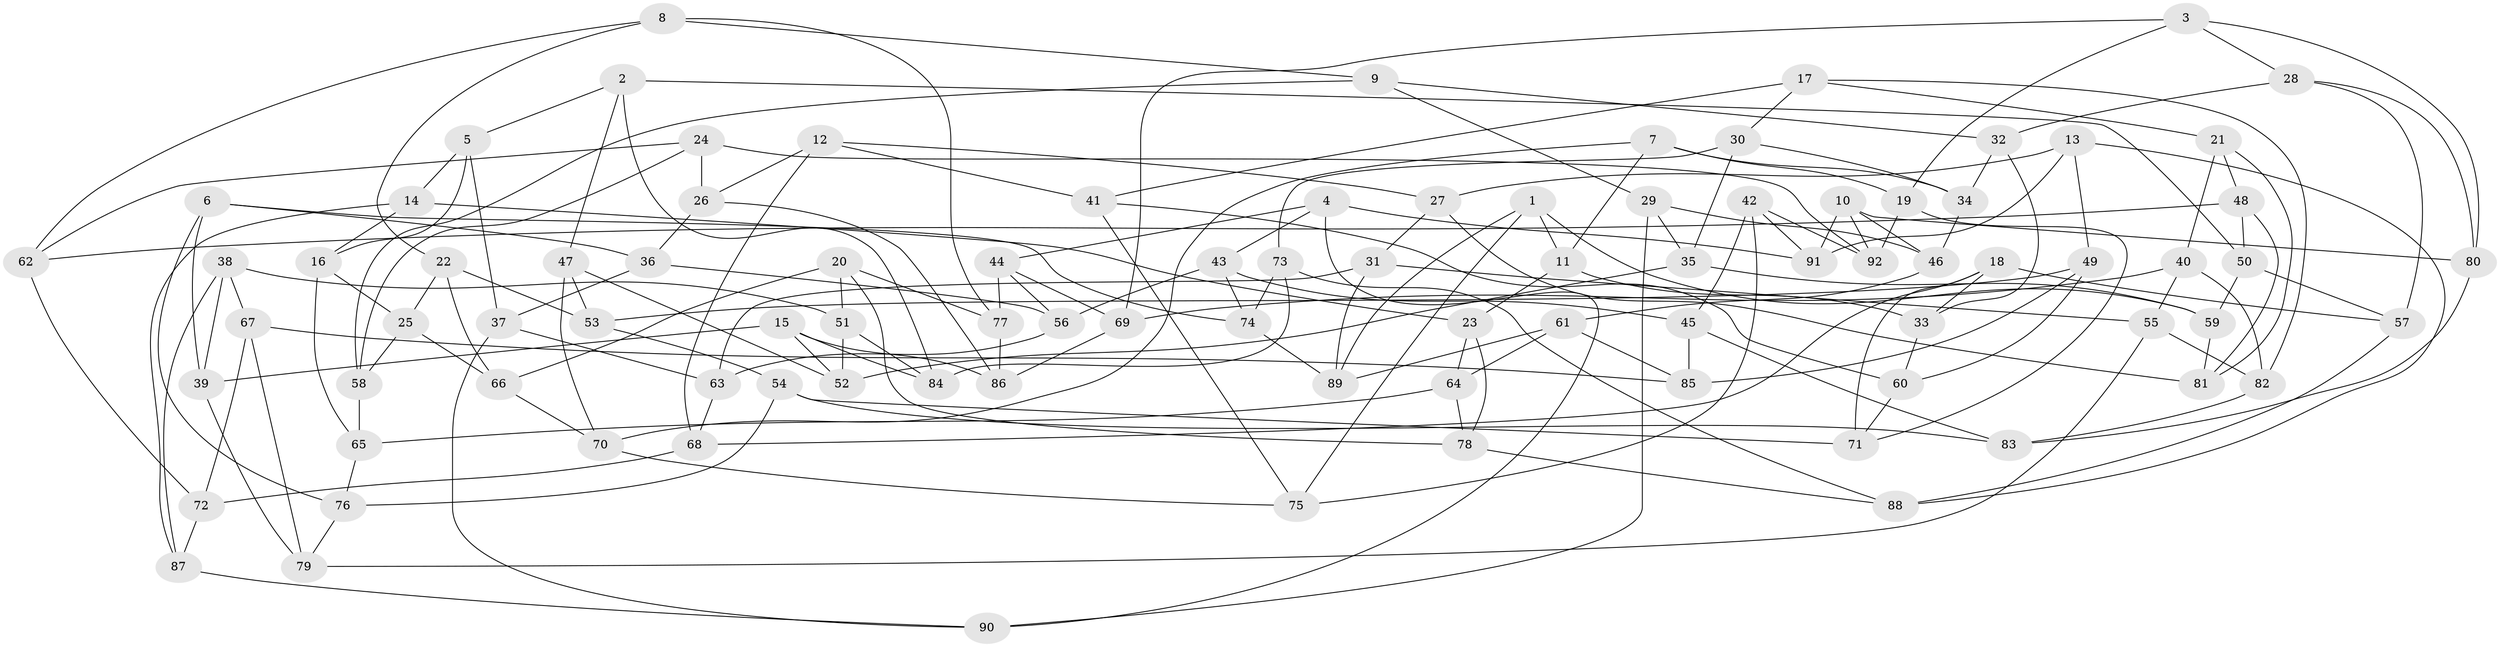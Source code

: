 // Generated by graph-tools (version 1.1) at 2025/26/03/09/25 03:26:53]
// undirected, 92 vertices, 184 edges
graph export_dot {
graph [start="1"]
  node [color=gray90,style=filled];
  1;
  2;
  3;
  4;
  5;
  6;
  7;
  8;
  9;
  10;
  11;
  12;
  13;
  14;
  15;
  16;
  17;
  18;
  19;
  20;
  21;
  22;
  23;
  24;
  25;
  26;
  27;
  28;
  29;
  30;
  31;
  32;
  33;
  34;
  35;
  36;
  37;
  38;
  39;
  40;
  41;
  42;
  43;
  44;
  45;
  46;
  47;
  48;
  49;
  50;
  51;
  52;
  53;
  54;
  55;
  56;
  57;
  58;
  59;
  60;
  61;
  62;
  63;
  64;
  65;
  66;
  67;
  68;
  69;
  70;
  71;
  72;
  73;
  74;
  75;
  76;
  77;
  78;
  79;
  80;
  81;
  82;
  83;
  84;
  85;
  86;
  87;
  88;
  89;
  90;
  91;
  92;
  1 -- 75;
  1 -- 11;
  1 -- 89;
  1 -- 59;
  2 -- 50;
  2 -- 84;
  2 -- 5;
  2 -- 47;
  3 -- 28;
  3 -- 80;
  3 -- 19;
  3 -- 69;
  4 -- 44;
  4 -- 43;
  4 -- 90;
  4 -- 91;
  5 -- 14;
  5 -- 37;
  5 -- 16;
  6 -- 36;
  6 -- 74;
  6 -- 76;
  6 -- 39;
  7 -- 19;
  7 -- 34;
  7 -- 11;
  7 -- 70;
  8 -- 9;
  8 -- 77;
  8 -- 62;
  8 -- 22;
  9 -- 58;
  9 -- 32;
  9 -- 29;
  10 -- 91;
  10 -- 46;
  10 -- 80;
  10 -- 92;
  11 -- 33;
  11 -- 23;
  12 -- 26;
  12 -- 27;
  12 -- 68;
  12 -- 41;
  13 -- 91;
  13 -- 88;
  13 -- 27;
  13 -- 49;
  14 -- 23;
  14 -- 16;
  14 -- 87;
  15 -- 52;
  15 -- 84;
  15 -- 86;
  15 -- 39;
  16 -- 65;
  16 -- 25;
  17 -- 30;
  17 -- 82;
  17 -- 41;
  17 -- 21;
  18 -- 68;
  18 -- 33;
  18 -- 71;
  18 -- 57;
  19 -- 71;
  19 -- 92;
  20 -- 66;
  20 -- 77;
  20 -- 51;
  20 -- 78;
  21 -- 81;
  21 -- 48;
  21 -- 40;
  22 -- 66;
  22 -- 53;
  22 -- 25;
  23 -- 78;
  23 -- 64;
  24 -- 58;
  24 -- 26;
  24 -- 92;
  24 -- 62;
  25 -- 58;
  25 -- 66;
  26 -- 86;
  26 -- 36;
  27 -- 31;
  27 -- 81;
  28 -- 80;
  28 -- 57;
  28 -- 32;
  29 -- 46;
  29 -- 90;
  29 -- 35;
  30 -- 35;
  30 -- 73;
  30 -- 34;
  31 -- 63;
  31 -- 55;
  31 -- 89;
  32 -- 34;
  32 -- 33;
  33 -- 60;
  34 -- 46;
  35 -- 52;
  35 -- 59;
  36 -- 37;
  36 -- 56;
  37 -- 90;
  37 -- 63;
  38 -- 67;
  38 -- 39;
  38 -- 87;
  38 -- 51;
  39 -- 79;
  40 -- 82;
  40 -- 55;
  40 -- 69;
  41 -- 75;
  41 -- 60;
  42 -- 75;
  42 -- 45;
  42 -- 92;
  42 -- 91;
  43 -- 74;
  43 -- 56;
  43 -- 45;
  44 -- 77;
  44 -- 56;
  44 -- 69;
  45 -- 85;
  45 -- 83;
  46 -- 61;
  47 -- 53;
  47 -- 52;
  47 -- 70;
  48 -- 62;
  48 -- 81;
  48 -- 50;
  49 -- 85;
  49 -- 60;
  49 -- 53;
  50 -- 57;
  50 -- 59;
  51 -- 84;
  51 -- 52;
  53 -- 54;
  54 -- 71;
  54 -- 83;
  54 -- 76;
  55 -- 82;
  55 -- 79;
  56 -- 63;
  57 -- 88;
  58 -- 65;
  59 -- 81;
  60 -- 71;
  61 -- 89;
  61 -- 64;
  61 -- 85;
  62 -- 72;
  63 -- 68;
  64 -- 65;
  64 -- 78;
  65 -- 76;
  66 -- 70;
  67 -- 79;
  67 -- 85;
  67 -- 72;
  68 -- 72;
  69 -- 86;
  70 -- 75;
  72 -- 87;
  73 -- 88;
  73 -- 74;
  73 -- 84;
  74 -- 89;
  76 -- 79;
  77 -- 86;
  78 -- 88;
  80 -- 83;
  82 -- 83;
  87 -- 90;
}
